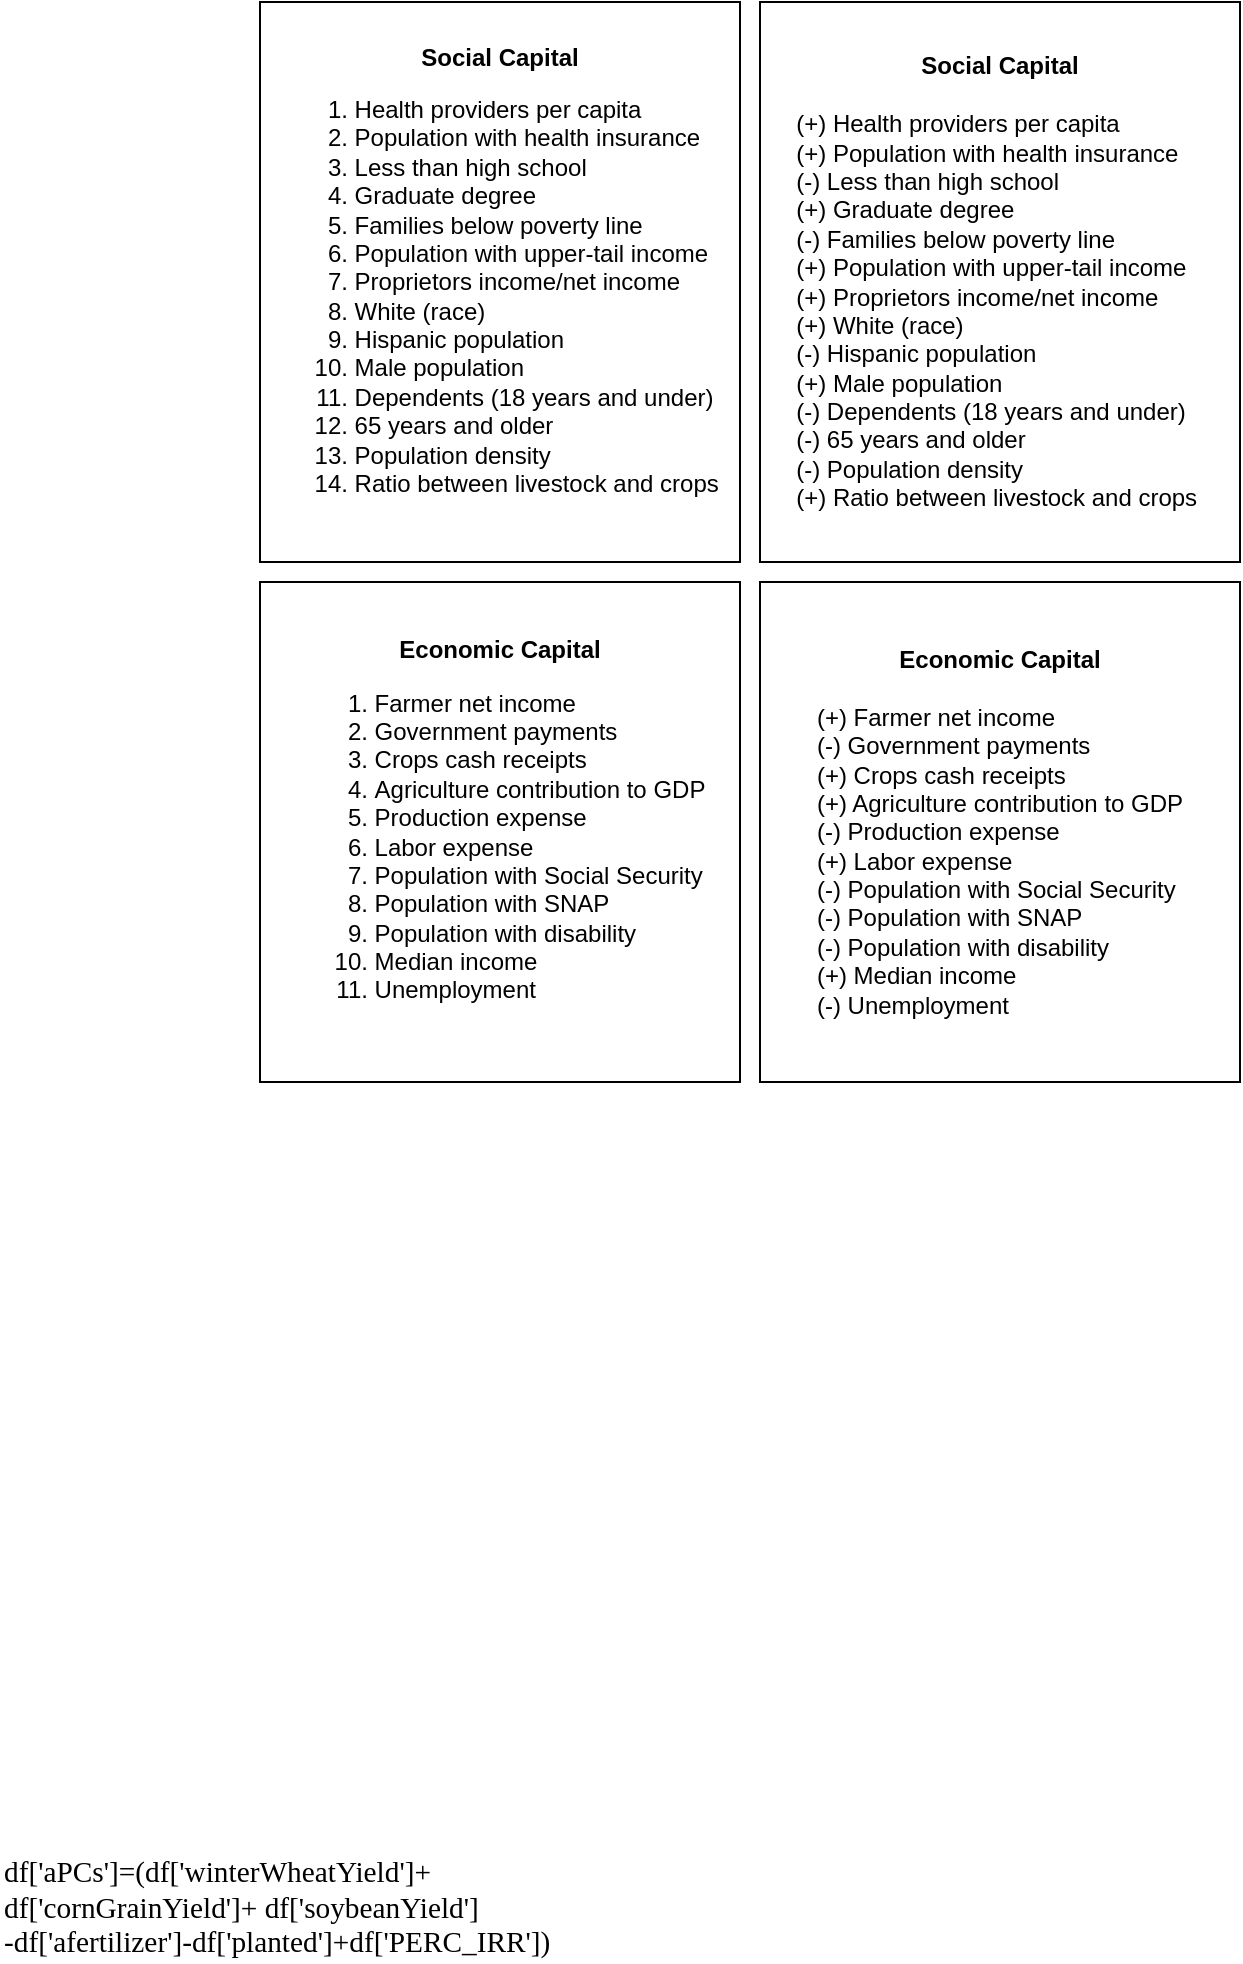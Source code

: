 <mxfile version="20.8.22" type="github">
  <diagram name="Page-1" id="_zbrBUCUruDryijLgmsr">
    <mxGraphModel dx="954" dy="1720" grid="1" gridSize="10" guides="1" tooltips="1" connect="1" arrows="1" fold="1" page="1" pageScale="1" pageWidth="850" pageHeight="1100" math="0" shadow="0">
      <root>
        <mxCell id="0" />
        <mxCell id="1" parent="0" />
        <mxCell id="dptRVDpqFGGdvCAzj5YB-1" value="&lt;p style=&quot;margin:0in;font-family:Calibri;font-size:11.0pt&quot;&gt;&lt;/p&gt;&lt;p style=&quot;margin:0in;font-family:Calibri;font-size:11.0pt&quot;&gt;&lt;span style=&quot;font-size: 11pt; background-color: initial;&quot;&gt;df[&#39;aPCs&#39;]=(df[&#39;winterWheatYield&#39;]+&lt;/span&gt;&lt;br&gt;&lt;/p&gt;&lt;p style=&quot;margin:0in;font-family:Calibri;font-size:11.0pt&quot;&gt;df[&#39;cornGrainYield&#39;]+ df[&#39;soybeanYield&#39;]&lt;/p&gt;&lt;span style=&quot;font-family: Calibri; font-size: 11pt; background-color: initial;&quot;&gt;-&lt;/span&gt;&lt;span style=&quot;font-family: Calibri; font-size: 11pt; background-color: initial;&quot;&gt;df[&#39;afertilizer&#39;]-df[&#39;planted&#39;]+df[&#39;PERC_IRR&#39;])&lt;/span&gt;" style="text;whiteSpace=wrap;html=1;" vertex="1" parent="1">
          <mxGeometry x="20" y="750" width="580" height="60" as="geometry" />
        </mxCell>
        <mxCell id="dptRVDpqFGGdvCAzj5YB-2" value="&lt;b&gt;Social Capital&lt;br&gt;&lt;/b&gt;&lt;ol&gt;&lt;li style=&quot;text-align: left;&quot;&gt;Health providers per capita&lt;/li&gt;&lt;li style=&quot;text-align: left;&quot;&gt;Population with health insurance&lt;/li&gt;&lt;li style=&quot;text-align: left;&quot;&gt;Less than high school&lt;/li&gt;&lt;li style=&quot;text-align: left;&quot;&gt;Graduate degree&lt;/li&gt;&lt;li style=&quot;text-align: left;&quot;&gt;Families below poverty line&lt;/li&gt;&lt;li style=&quot;text-align: left;&quot;&gt;Population with upper-tail income&lt;/li&gt;&lt;li style=&quot;border-color: var(--border-color); text-align: left;&quot;&gt;Proprietors income/net income&amp;nbsp;&lt;/li&gt;&lt;li style=&quot;text-align: left;&quot;&gt;White (race)&lt;/li&gt;&lt;li style=&quot;text-align: left;&quot;&gt;Hispanic population&lt;/li&gt;&lt;li style=&quot;text-align: left;&quot;&gt;Male population&lt;/li&gt;&lt;li style=&quot;text-align: left;&quot;&gt;Dependents (18 years and under)&lt;/li&gt;&lt;li style=&quot;text-align: left;&quot;&gt;65 years and older&lt;/li&gt;&lt;li style=&quot;text-align: left;&quot;&gt;Population density&lt;/li&gt;&lt;li style=&quot;text-align: left;&quot;&gt;Ratio between livestock and crops&amp;nbsp;&lt;/li&gt;&lt;/ol&gt;" style="whiteSpace=wrap;html=1;" vertex="1" parent="1">
          <mxGeometry x="150" y="-170" width="240" height="280" as="geometry" />
        </mxCell>
        <mxCell id="dptRVDpqFGGdvCAzj5YB-3" value="&lt;b&gt;Social Capital&lt;br&gt;&lt;br&gt;&lt;/b&gt;&lt;span style=&quot;background-color: initial;&quot;&gt;&lt;div style=&quot;text-align: left;&quot;&gt;&lt;span style=&quot;background-color: initial;&quot;&gt;(+) Health providers per capita&lt;/span&gt;&lt;/div&gt;&lt;/span&gt;&lt;span style=&quot;background-color: initial;&quot;&gt;&lt;div style=&quot;text-align: left;&quot;&gt;&lt;span style=&quot;background-color: initial;&quot;&gt;(+) Population with health insurance&lt;/span&gt;&lt;/div&gt;&lt;/span&gt;&lt;span style=&quot;background-color: initial;&quot;&gt;&lt;div style=&quot;text-align: left;&quot;&gt;&lt;span style=&quot;background-color: initial;&quot;&gt;(-) Less than high school&lt;/span&gt;&lt;/div&gt;&lt;/span&gt;&lt;span style=&quot;background-color: initial;&quot;&gt;&lt;div style=&quot;text-align: left;&quot;&gt;&lt;span style=&quot;background-color: initial;&quot;&gt;(+) Graduate degree&lt;/span&gt;&lt;/div&gt;&lt;/span&gt;&lt;span style=&quot;background-color: initial;&quot;&gt;&lt;div style=&quot;text-align: left;&quot;&gt;&lt;span style=&quot;background-color: initial;&quot;&gt;(-) Families below poverty line&lt;/span&gt;&lt;/div&gt;&lt;/span&gt;&lt;span style=&quot;background-color: initial;&quot;&gt;&lt;div style=&quot;text-align: left;&quot;&gt;&lt;span style=&quot;background-color: initial;&quot;&gt;(+) Population with upper-tail income&lt;/span&gt;&lt;/div&gt;&lt;div style=&quot;text-align: left;&quot;&gt;(+) Proprietors income/net income&lt;span style=&quot;background-color: initial;&quot;&gt;&lt;br&gt;&lt;/span&gt;&lt;/div&gt;&lt;/span&gt;&lt;span style=&quot;background-color: initial;&quot;&gt;&lt;div style=&quot;text-align: left;&quot;&gt;&lt;span style=&quot;background-color: initial;&quot;&gt;(+) White (race)&lt;/span&gt;&lt;/div&gt;&lt;/span&gt;&lt;span style=&quot;background-color: initial;&quot;&gt;&lt;div style=&quot;text-align: left;&quot;&gt;&lt;span style=&quot;background-color: initial;&quot;&gt;(-) Hispanic population&lt;/span&gt;&lt;/div&gt;&lt;/span&gt;&lt;span style=&quot;background-color: initial;&quot;&gt;&lt;div style=&quot;text-align: left;&quot;&gt;&lt;span style=&quot;background-color: initial;&quot;&gt;(+) Male population&lt;/span&gt;&lt;/div&gt;&lt;/span&gt;&lt;span style=&quot;background-color: initial;&quot;&gt;&lt;div style=&quot;text-align: left;&quot;&gt;&lt;span style=&quot;background-color: initial;&quot;&gt;(-) Dependents (18 years and under)&lt;/span&gt;&lt;/div&gt;&lt;/span&gt;&lt;span style=&quot;background-color: initial;&quot;&gt;&lt;div style=&quot;text-align: left;&quot;&gt;&lt;span style=&quot;background-color: initial;&quot;&gt;(-) 65 years and older&lt;/span&gt;&lt;/div&gt;&lt;/span&gt;&lt;span style=&quot;background-color: initial;&quot;&gt;&lt;div style=&quot;text-align: left;&quot;&gt;&lt;span style=&quot;background-color: initial;&quot;&gt;(-) Population density&lt;/span&gt;&lt;/div&gt;&lt;/span&gt;&lt;span style=&quot;background-color: initial;&quot;&gt;&lt;div style=&quot;text-align: left;&quot;&gt;&lt;span style=&quot;background-color: initial;&quot;&gt;(+) Ratio between livestock and crops&amp;nbsp;&lt;/span&gt;&lt;/div&gt;&lt;/span&gt;" style="whiteSpace=wrap;html=1;" vertex="1" parent="1">
          <mxGeometry x="400" y="-170" width="240" height="280" as="geometry" />
        </mxCell>
        <mxCell id="dptRVDpqFGGdvCAzj5YB-4" value="&lt;b&gt;Economic Capital&lt;/b&gt;&lt;br&gt;&lt;ol&gt;&lt;li style=&quot;text-align: left;&quot;&gt;Farmer net income&lt;/li&gt;&lt;li style=&quot;text-align: left;&quot;&gt;&lt;span style=&quot;background-color: initial;&quot;&gt;Government payments&lt;/span&gt;&lt;/li&gt;&lt;li style=&quot;text-align: left;&quot;&gt;&lt;span style=&quot;background-color: initial;&quot;&gt;Crops cash receipts&lt;/span&gt;&lt;/li&gt;&lt;li style=&quot;text-align: left;&quot;&gt;&lt;span style=&quot;background-color: initial;&quot;&gt;Agriculture contribution to GDP&lt;/span&gt;&lt;/li&gt;&lt;li style=&quot;text-align: left;&quot;&gt;&lt;span style=&quot;background-color: initial;&quot;&gt;Production expense&lt;/span&gt;&lt;/li&gt;&lt;li style=&quot;text-align: left;&quot;&gt;&lt;span style=&quot;background-color: initial;&quot;&gt;Labor expense&lt;/span&gt;&lt;/li&gt;&lt;li style=&quot;text-align: left;&quot;&gt;&lt;span style=&quot;background-color: initial;&quot;&gt;Population with Social Security&lt;/span&gt;&lt;/li&gt;&lt;li style=&quot;text-align: left;&quot;&gt;&lt;span style=&quot;background-color: initial;&quot;&gt;Population with SNAP&lt;/span&gt;&lt;/li&gt;&lt;li style=&quot;text-align: left;&quot;&gt;&lt;span style=&quot;background-color: initial;&quot;&gt;Population with disability&lt;/span&gt;&lt;/li&gt;&lt;li style=&quot;text-align: left;&quot;&gt;&lt;span style=&quot;background-color: initial;&quot;&gt;Median income&lt;/span&gt;&lt;br&gt;&lt;/li&gt;&lt;li style=&quot;text-align: left;&quot;&gt;Unemployment&lt;/li&gt;&lt;/ol&gt;" style="whiteSpace=wrap;html=1;" vertex="1" parent="1">
          <mxGeometry x="150" y="120" width="240" height="250" as="geometry" />
        </mxCell>
        <mxCell id="dptRVDpqFGGdvCAzj5YB-5" value="&lt;b&gt;Economic Capital&lt;/b&gt;&lt;br&gt;&lt;div style=&quot;text-align: left;&quot;&gt;&lt;span style=&quot;background-color: initial;&quot;&gt;&lt;br&gt;&lt;/span&gt;&lt;/div&gt;&lt;div style=&quot;text-align: left;&quot;&gt;&lt;span style=&quot;background-color: initial;&quot;&gt;(+) Farmer net income&lt;/span&gt;&lt;/div&gt;&lt;span style=&quot;background-color: initial;&quot;&gt;&lt;div style=&quot;text-align: left;&quot;&gt;&lt;span style=&quot;background-color: initial;&quot;&gt;(-) Government payments&lt;/span&gt;&lt;/div&gt;&lt;/span&gt;&lt;span style=&quot;background-color: initial;&quot;&gt;&lt;div style=&quot;text-align: left;&quot;&gt;&lt;span style=&quot;background-color: initial;&quot;&gt;(+) Crops cash receipts&lt;/span&gt;&lt;/div&gt;&lt;/span&gt;&lt;span style=&quot;background-color: initial;&quot;&gt;&lt;div style=&quot;text-align: left;&quot;&gt;&lt;span style=&quot;background-color: initial;&quot;&gt;(+) Agriculture contribution to GDP&lt;/span&gt;&lt;/div&gt;&lt;/span&gt;&lt;span style=&quot;background-color: initial;&quot;&gt;&lt;div style=&quot;text-align: left;&quot;&gt;&lt;span style=&quot;background-color: initial;&quot;&gt;(-) Production expense&lt;/span&gt;&lt;/div&gt;&lt;/span&gt;&lt;span style=&quot;background-color: initial;&quot;&gt;&lt;div style=&quot;text-align: left;&quot;&gt;&lt;span style=&quot;background-color: initial;&quot;&gt;(+) Labor expense&lt;/span&gt;&lt;/div&gt;&lt;/span&gt;&lt;span style=&quot;background-color: initial;&quot;&gt;&lt;div style=&quot;text-align: left;&quot;&gt;&lt;span style=&quot;background-color: initial;&quot;&gt;(-) Population with Social Security&lt;/span&gt;&lt;/div&gt;&lt;/span&gt;&lt;span style=&quot;background-color: initial;&quot;&gt;&lt;div style=&quot;text-align: left;&quot;&gt;&lt;span style=&quot;background-color: initial;&quot;&gt;(-) Population with SNAP&lt;/span&gt;&lt;/div&gt;&lt;/span&gt;&lt;span style=&quot;background-color: initial;&quot;&gt;&lt;div style=&quot;text-align: left;&quot;&gt;&lt;span style=&quot;background-color: initial;&quot;&gt;(-) Population with disability&lt;/span&gt;&lt;/div&gt;&lt;/span&gt;&lt;span style=&quot;background-color: initial;&quot;&gt;&lt;div style=&quot;text-align: left;&quot;&gt;&lt;span style=&quot;background-color: initial;&quot;&gt;(+) Median income&lt;/span&gt;&lt;/div&gt;&lt;/span&gt;&lt;span style=&quot;background-color: initial;&quot;&gt;&lt;div style=&quot;text-align: left;&quot;&gt;&lt;span style=&quot;background-color: initial;&quot;&gt;(-) Unemployment&lt;/span&gt;&lt;/div&gt;&lt;/span&gt;" style="whiteSpace=wrap;html=1;" vertex="1" parent="1">
          <mxGeometry x="400" y="120" width="240" height="250" as="geometry" />
        </mxCell>
      </root>
    </mxGraphModel>
  </diagram>
</mxfile>
